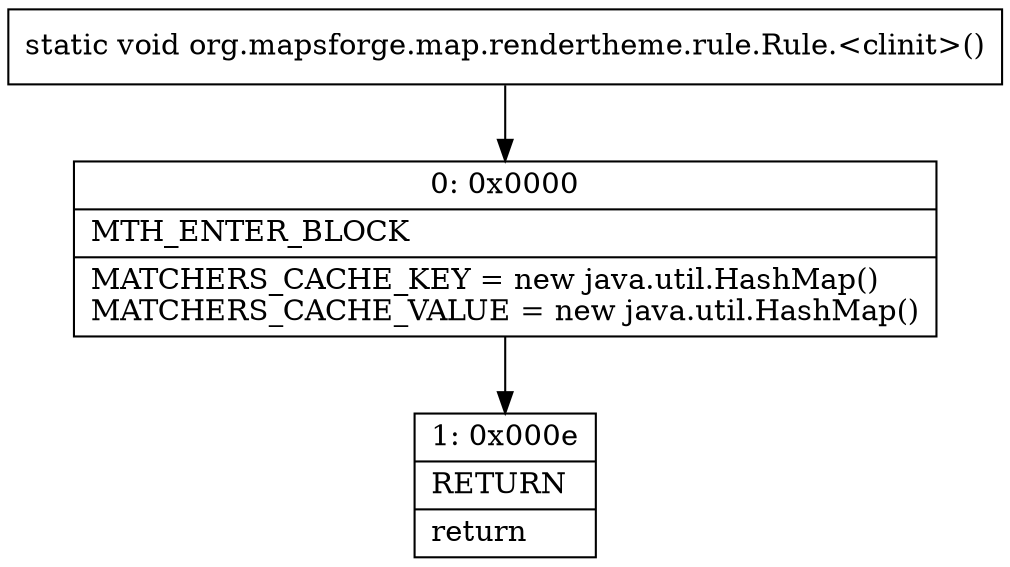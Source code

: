 digraph "CFG fororg.mapsforge.map.rendertheme.rule.Rule.\<clinit\>()V" {
Node_0 [shape=record,label="{0\:\ 0x0000|MTH_ENTER_BLOCK\l|MATCHERS_CACHE_KEY = new java.util.HashMap()\lMATCHERS_CACHE_VALUE = new java.util.HashMap()\l}"];
Node_1 [shape=record,label="{1\:\ 0x000e|RETURN\l|return\l}"];
MethodNode[shape=record,label="{static void org.mapsforge.map.rendertheme.rule.Rule.\<clinit\>() }"];
MethodNode -> Node_0;
Node_0 -> Node_1;
}

